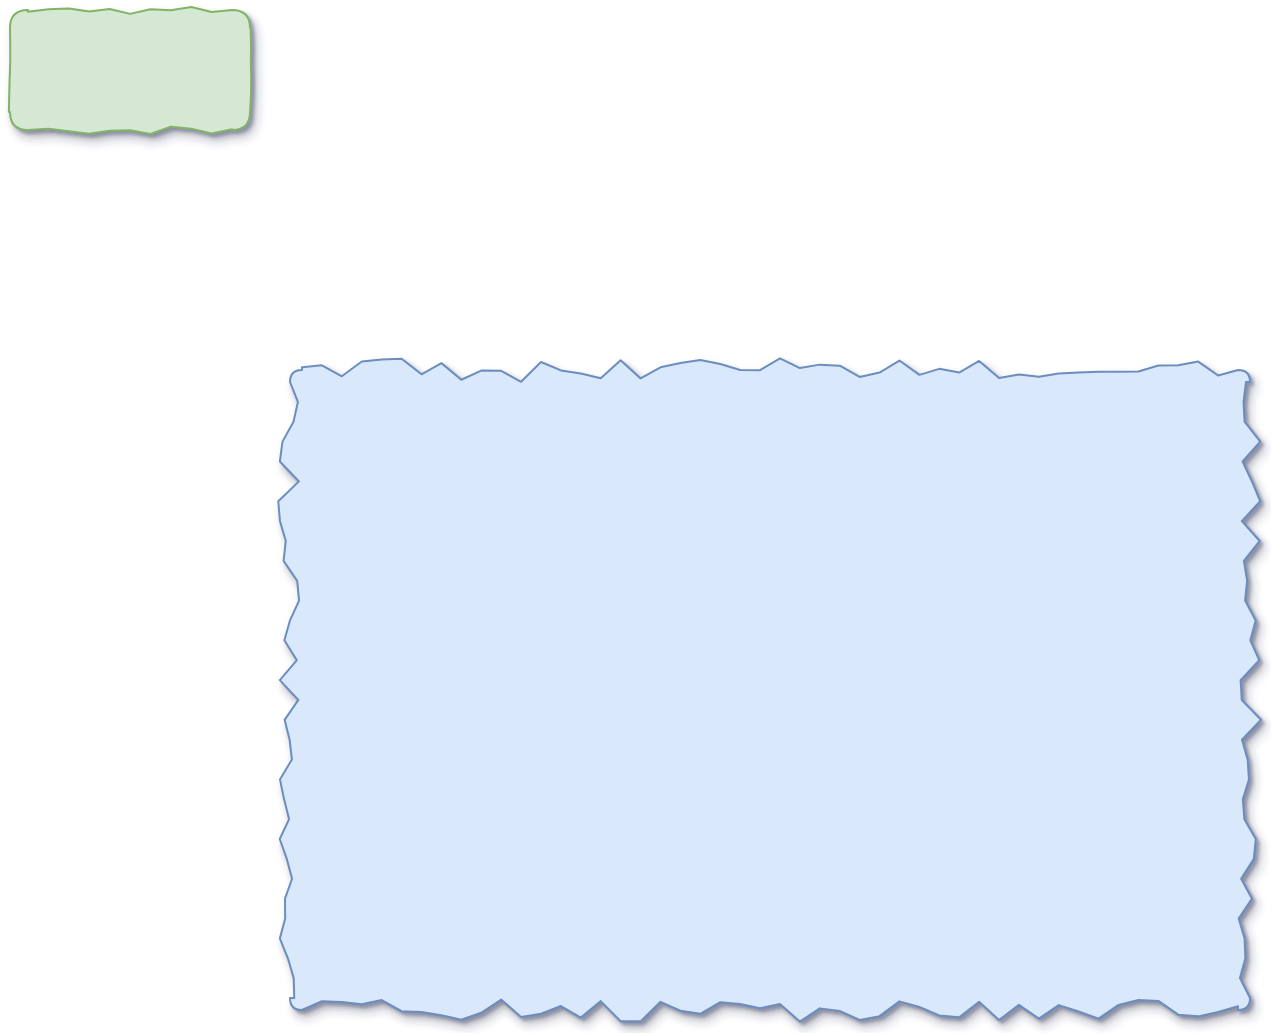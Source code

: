 <mxfile version="15.8.7" type="device"><diagram id="Ruj-lXRNVB24PI0a79gm" name="Page-1"><mxGraphModel dx="1208" dy="1207" grid="1" gridSize="10" guides="1" tooltips="1" connect="1" arrows="1" fold="1" page="1" pageScale="1" pageWidth="1654" pageHeight="1169" math="0" shadow="1"><root><mxCell id="0"/><mxCell id="1" parent="0"/><mxCell id="KqxtSib1VP8cmMhBtJga-1" value="" style="rounded=1;whiteSpace=wrap;html=1;sketch=1;sketchStyle=comic;zigzagOffset=-1;jiggle=12;shadow=1;absoluteArcSize=1;glass=0;fillColor=#dae8fc;strokeColor=#6c8ebf;arcSize=12;" parent="1" vertex="1"><mxGeometry x="470" y="340" width="480" height="320" as="geometry"/></mxCell><mxCell id="KqxtSib1VP8cmMhBtJga-10" value="" style="rounded=1;whiteSpace=wrap;html=1;shadow=1;glass=0;comic=0;sketch=1;hachureAngle=-41;jiggle=4;disableMultiStroke=0;sketchStyle=comic;fillColor=#d5e8d4;strokeColor=#82b366;" parent="1" vertex="1"><mxGeometry x="330" y="160" width="120" height="60" as="geometry"/></mxCell></root></mxGraphModel></diagram></mxfile>